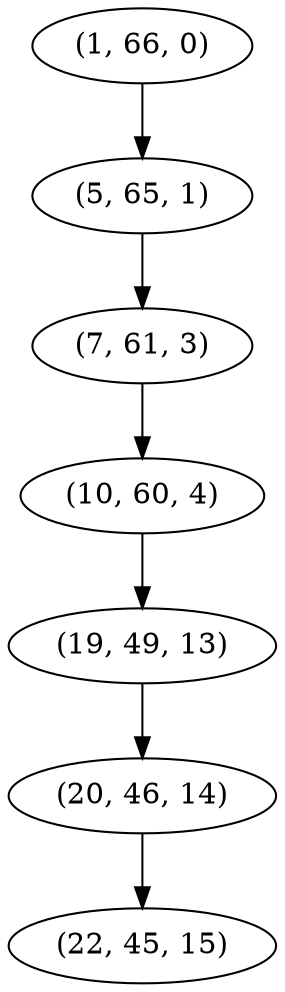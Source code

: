 digraph tree {
    "(1, 66, 0)";
    "(5, 65, 1)";
    "(7, 61, 3)";
    "(10, 60, 4)";
    "(19, 49, 13)";
    "(20, 46, 14)";
    "(22, 45, 15)";
    "(1, 66, 0)" -> "(5, 65, 1)";
    "(5, 65, 1)" -> "(7, 61, 3)";
    "(7, 61, 3)" -> "(10, 60, 4)";
    "(10, 60, 4)" -> "(19, 49, 13)";
    "(19, 49, 13)" -> "(20, 46, 14)";
    "(20, 46, 14)" -> "(22, 45, 15)";
}
